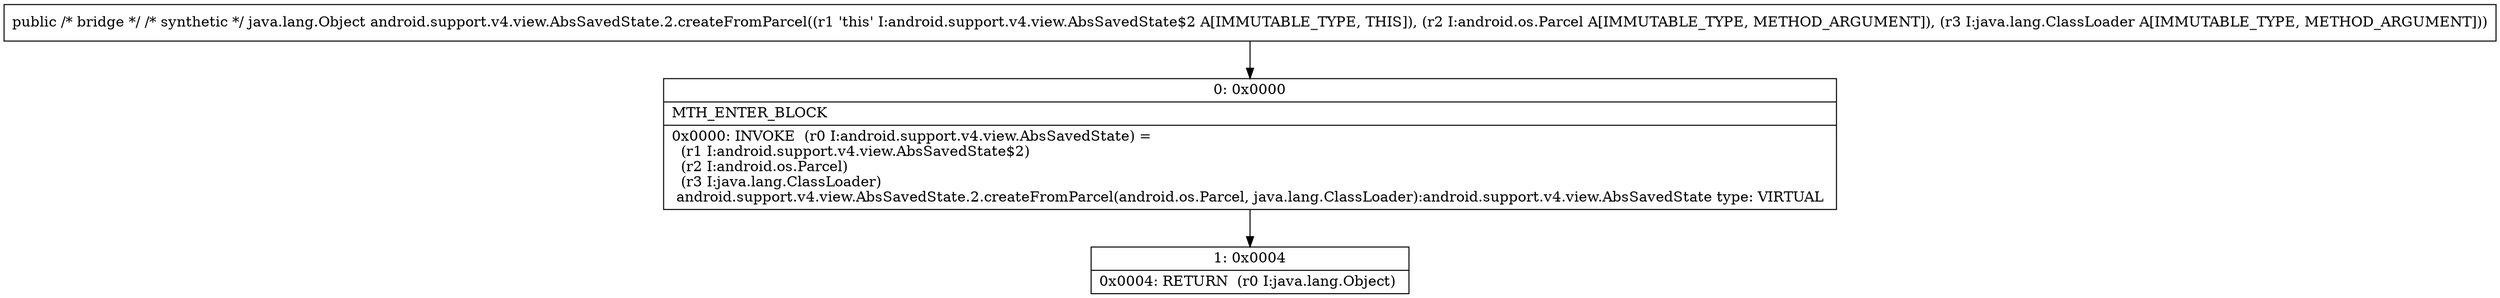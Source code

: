 digraph "CFG forandroid.support.v4.view.AbsSavedState.2.createFromParcel(Landroid\/os\/Parcel;Ljava\/lang\/ClassLoader;)Ljava\/lang\/Object;" {
Node_0 [shape=record,label="{0\:\ 0x0000|MTH_ENTER_BLOCK\l|0x0000: INVOKE  (r0 I:android.support.v4.view.AbsSavedState) = \l  (r1 I:android.support.v4.view.AbsSavedState$2)\l  (r2 I:android.os.Parcel)\l  (r3 I:java.lang.ClassLoader)\l android.support.v4.view.AbsSavedState.2.createFromParcel(android.os.Parcel, java.lang.ClassLoader):android.support.v4.view.AbsSavedState type: VIRTUAL \l}"];
Node_1 [shape=record,label="{1\:\ 0x0004|0x0004: RETURN  (r0 I:java.lang.Object) \l}"];
MethodNode[shape=record,label="{public \/* bridge *\/ \/* synthetic *\/ java.lang.Object android.support.v4.view.AbsSavedState.2.createFromParcel((r1 'this' I:android.support.v4.view.AbsSavedState$2 A[IMMUTABLE_TYPE, THIS]), (r2 I:android.os.Parcel A[IMMUTABLE_TYPE, METHOD_ARGUMENT]), (r3 I:java.lang.ClassLoader A[IMMUTABLE_TYPE, METHOD_ARGUMENT])) }"];
MethodNode -> Node_0;
Node_0 -> Node_1;
}

